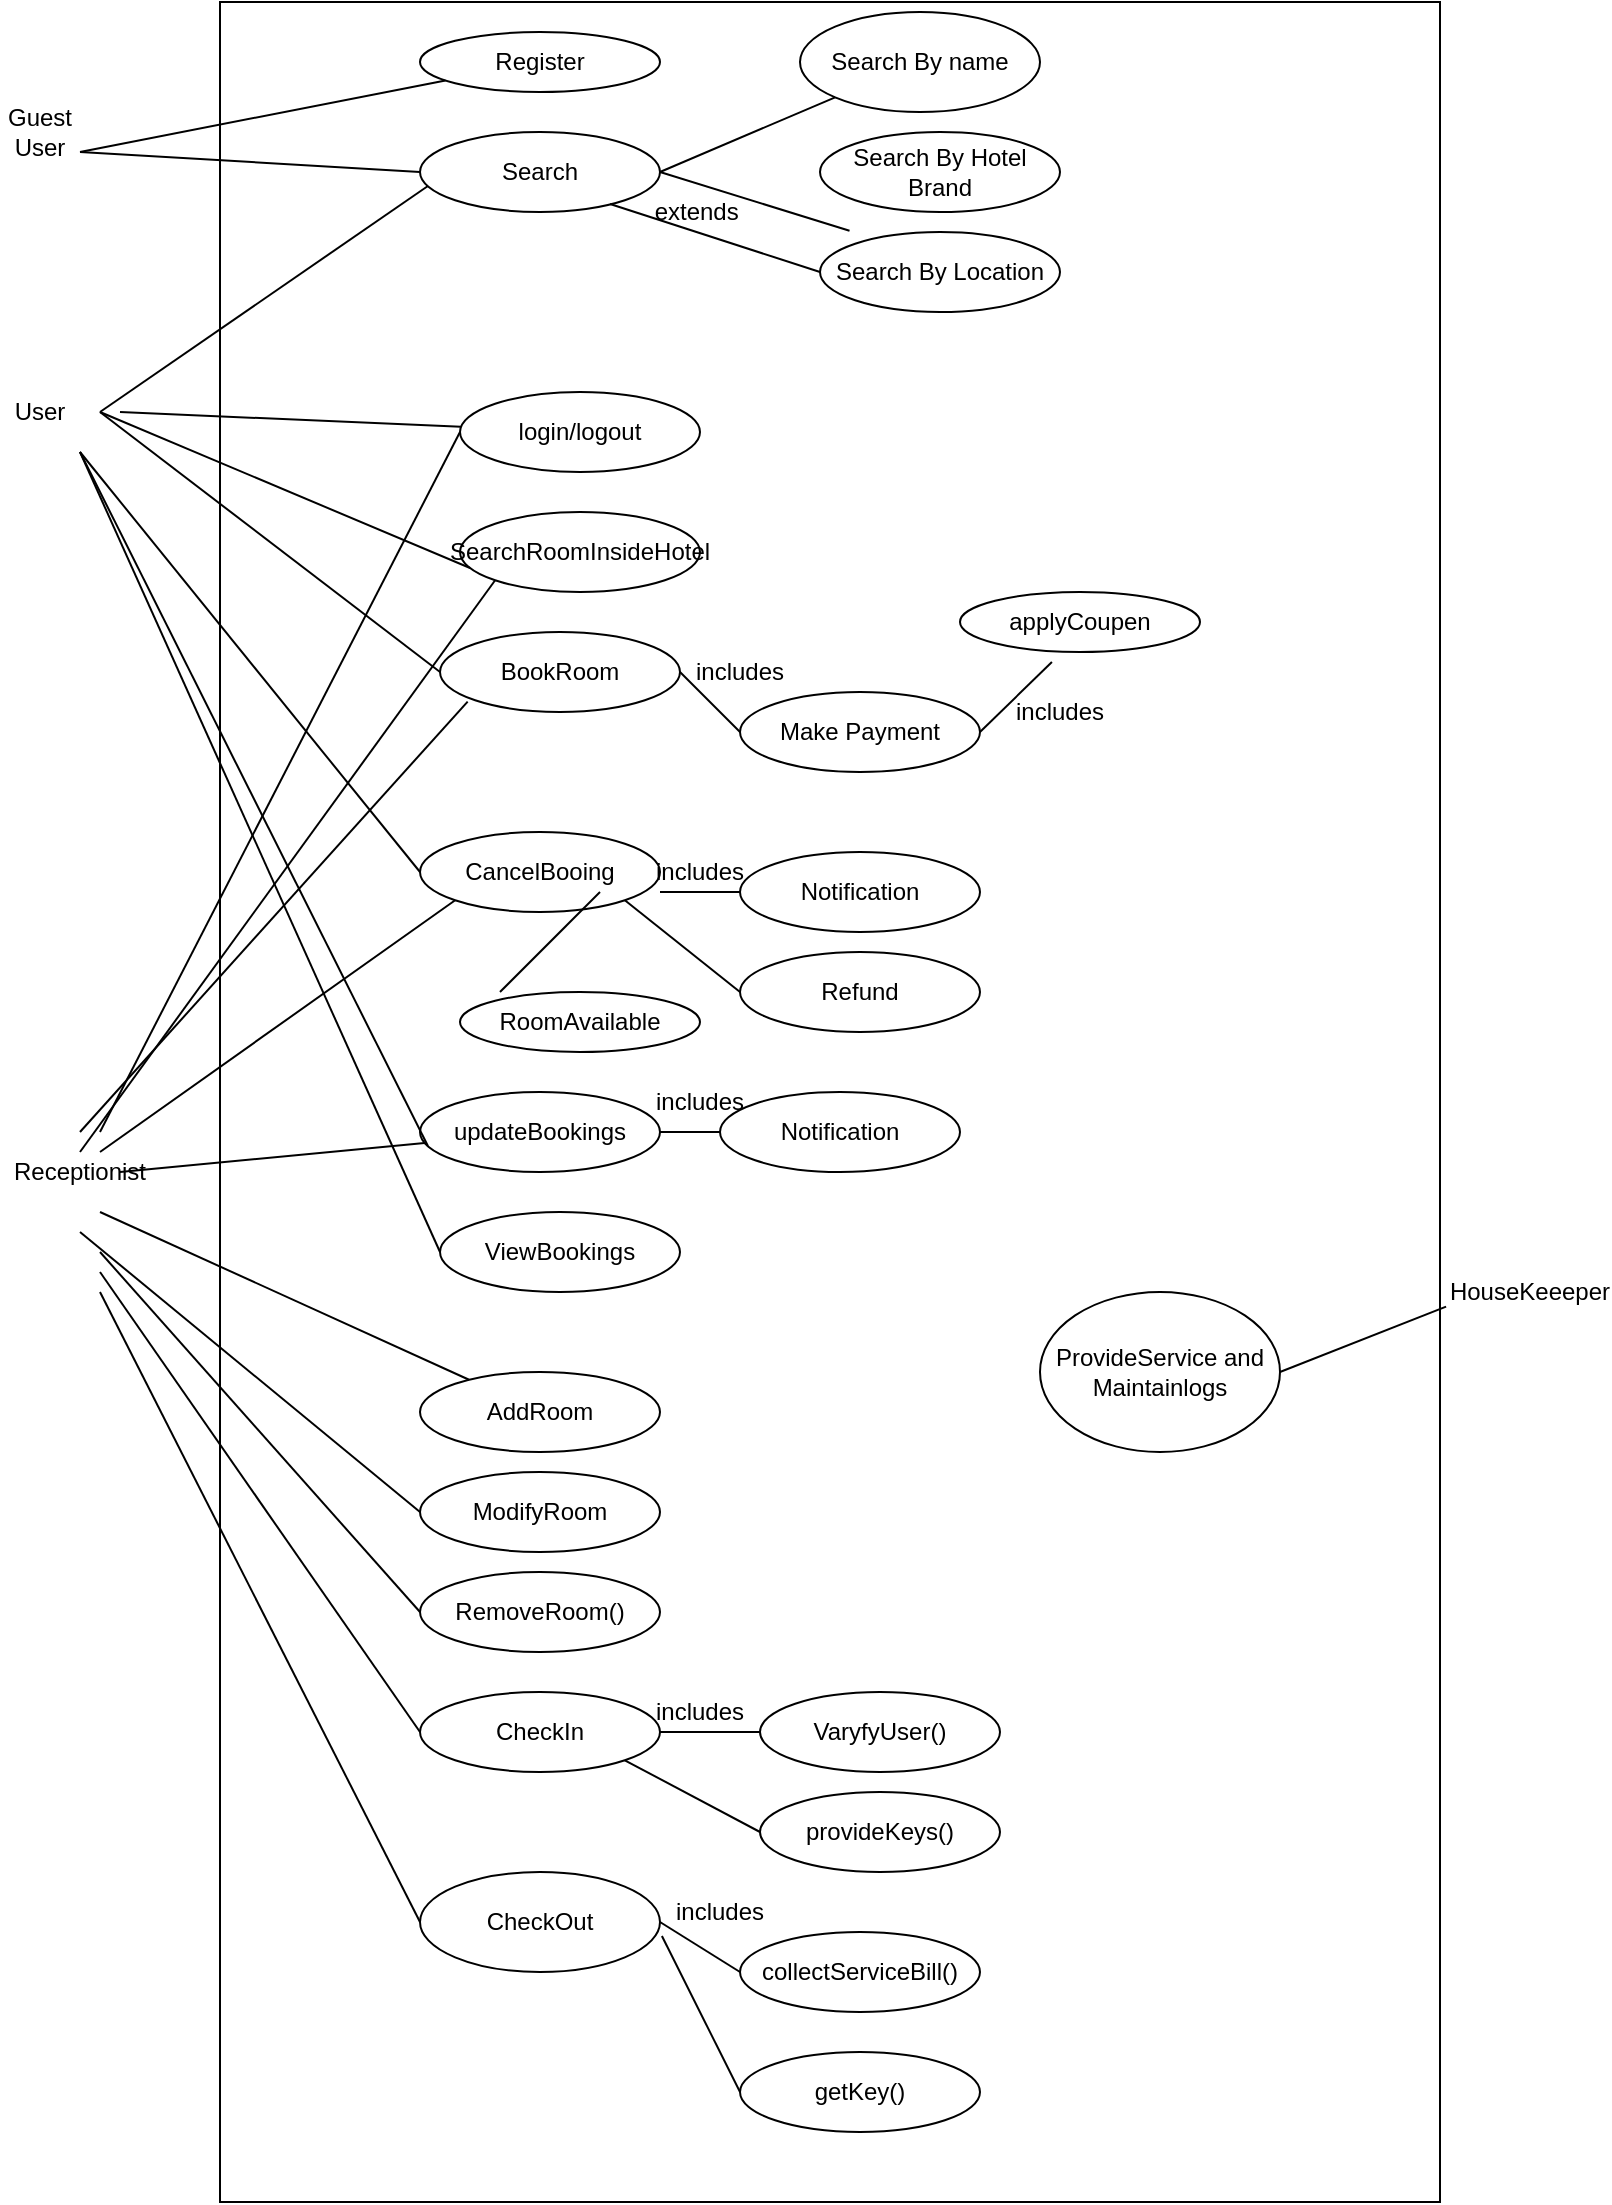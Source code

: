 <mxfile version="12.8.1" type="device"><diagram id="T2lbZf8X3gMFEvhgWMbu" name="Page-1"><mxGraphModel dx="868" dy="450" grid="1" gridSize="10" guides="1" tooltips="1" connect="1" arrows="1" fold="1" page="1" pageScale="1" pageWidth="827" pageHeight="1169" math="0" shadow="0"><root><mxCell id="0"/><mxCell id="1" parent="0"/><mxCell id="A8_iwPccHw14WqRaYz2L-1" value="" style="rounded=0;whiteSpace=wrap;html=1;" vertex="1" parent="1"><mxGeometry x="130" y="45" width="610" height="1100" as="geometry"/></mxCell><mxCell id="A8_iwPccHw14WqRaYz2L-2" value="Guest User" style="text;html=1;strokeColor=none;fillColor=none;align=center;verticalAlign=middle;whiteSpace=wrap;rounded=0;" vertex="1" parent="1"><mxGeometry x="20" y="100" width="40" height="20" as="geometry"/></mxCell><mxCell id="A8_iwPccHw14WqRaYz2L-3" value="Register" style="ellipse;whiteSpace=wrap;html=1;" vertex="1" parent="1"><mxGeometry x="230" y="60" width="120" height="30" as="geometry"/></mxCell><mxCell id="A8_iwPccHw14WqRaYz2L-4" value="Search" style="ellipse;whiteSpace=wrap;html=1;" vertex="1" parent="1"><mxGeometry x="230" y="110" width="120" height="40" as="geometry"/></mxCell><mxCell id="A8_iwPccHw14WqRaYz2L-5" value="Search By name" style="ellipse;whiteSpace=wrap;html=1;" vertex="1" parent="1"><mxGeometry x="420" y="50" width="120" height="50" as="geometry"/></mxCell><mxCell id="A8_iwPccHw14WqRaYz2L-6" value="Search By Hotel Brand" style="ellipse;whiteSpace=wrap;html=1;" vertex="1" parent="1"><mxGeometry x="430" y="110" width="120" height="40" as="geometry"/></mxCell><mxCell id="A8_iwPccHw14WqRaYz2L-7" value="Search By Location" style="ellipse;whiteSpace=wrap;html=1;" vertex="1" parent="1"><mxGeometry x="430" y="160" width="120" height="40" as="geometry"/></mxCell><mxCell id="A8_iwPccHw14WqRaYz2L-8" value="" style="endArrow=none;html=1;entryX=0;entryY=1;entryDx=0;entryDy=0;exitX=1;exitY=0.5;exitDx=0;exitDy=0;" edge="1" parent="1" source="A8_iwPccHw14WqRaYz2L-4" target="A8_iwPccHw14WqRaYz2L-5"><mxGeometry width="50" height="50" relative="1" as="geometry"><mxPoint x="380" y="210" as="sourcePoint"/><mxPoint x="430" y="160" as="targetPoint"/></mxGeometry></mxCell><mxCell id="A8_iwPccHw14WqRaYz2L-9" value="" style="endArrow=none;html=1;exitX=1;exitY=0.5;exitDx=0;exitDy=0;entryX=0.516;entryY=0.104;entryDx=0;entryDy=0;entryPerimeter=0;" edge="1" parent="1" source="A8_iwPccHw14WqRaYz2L-4" target="A8_iwPccHw14WqRaYz2L-1"><mxGeometry width="50" height="50" relative="1" as="geometry"><mxPoint x="380" y="210" as="sourcePoint"/><mxPoint x="430" y="160" as="targetPoint"/></mxGeometry></mxCell><mxCell id="A8_iwPccHw14WqRaYz2L-10" value="" style="endArrow=none;html=1;exitX=0.792;exitY=0.9;exitDx=0;exitDy=0;exitPerimeter=0;entryX=0;entryY=0.5;entryDx=0;entryDy=0;" edge="1" parent="1" source="A8_iwPccHw14WqRaYz2L-4" target="A8_iwPccHw14WqRaYz2L-7"><mxGeometry width="50" height="50" relative="1" as="geometry"><mxPoint x="380" y="210" as="sourcePoint"/><mxPoint x="430" y="160" as="targetPoint"/></mxGeometry></mxCell><mxCell id="A8_iwPccHw14WqRaYz2L-11" value="extends&amp;nbsp;" style="text;html=1;strokeColor=none;fillColor=none;align=center;verticalAlign=middle;whiteSpace=wrap;rounded=0;" vertex="1" parent="1"><mxGeometry x="350" y="140" width="40" height="20" as="geometry"/></mxCell><mxCell id="A8_iwPccHw14WqRaYz2L-12" value="login/logout" style="ellipse;whiteSpace=wrap;html=1;" vertex="1" parent="1"><mxGeometry x="250" y="240" width="120" height="40" as="geometry"/></mxCell><mxCell id="A8_iwPccHw14WqRaYz2L-13" value="SearchRoomInsideHotel" style="ellipse;whiteSpace=wrap;html=1;" vertex="1" parent="1"><mxGeometry x="250" y="300" width="120" height="40" as="geometry"/></mxCell><mxCell id="A8_iwPccHw14WqRaYz2L-14" value="BookRoom" style="ellipse;whiteSpace=wrap;html=1;" vertex="1" parent="1"><mxGeometry x="240" y="360" width="120" height="40" as="geometry"/></mxCell><mxCell id="A8_iwPccHw14WqRaYz2L-15" value="Make Payment" style="ellipse;whiteSpace=wrap;html=1;" vertex="1" parent="1"><mxGeometry x="390" y="390" width="120" height="40" as="geometry"/></mxCell><mxCell id="A8_iwPccHw14WqRaYz2L-16" value="" style="endArrow=none;html=1;exitX=1;exitY=0.5;exitDx=0;exitDy=0;entryX=0;entryY=0.5;entryDx=0;entryDy=0;" edge="1" parent="1" source="A8_iwPccHw14WqRaYz2L-14" target="A8_iwPccHw14WqRaYz2L-15"><mxGeometry width="50" height="50" relative="1" as="geometry"><mxPoint x="380" y="310" as="sourcePoint"/><mxPoint x="430" y="260" as="targetPoint"/></mxGeometry></mxCell><mxCell id="A8_iwPccHw14WqRaYz2L-17" value="includes" style="text;html=1;strokeColor=none;fillColor=none;align=center;verticalAlign=middle;whiteSpace=wrap;rounded=0;" vertex="1" parent="1"><mxGeometry x="370" y="370" width="40" height="20" as="geometry"/></mxCell><mxCell id="A8_iwPccHw14WqRaYz2L-18" value="applyCoupen" style="ellipse;whiteSpace=wrap;html=1;" vertex="1" parent="1"><mxGeometry x="500" y="340" width="120" height="30" as="geometry"/></mxCell><mxCell id="A8_iwPccHw14WqRaYz2L-20" value="" style="endArrow=none;html=1;entryX=0.383;entryY=1.167;entryDx=0;entryDy=0;entryPerimeter=0;exitX=1;exitY=0.5;exitDx=0;exitDy=0;" edge="1" parent="1" source="A8_iwPccHw14WqRaYz2L-15" target="A8_iwPccHw14WqRaYz2L-18"><mxGeometry width="50" height="50" relative="1" as="geometry"><mxPoint x="500" y="410" as="sourcePoint"/><mxPoint x="550" y="360" as="targetPoint"/></mxGeometry></mxCell><mxCell id="A8_iwPccHw14WqRaYz2L-21" value="includes" style="text;html=1;strokeColor=none;fillColor=none;align=center;verticalAlign=middle;whiteSpace=wrap;rounded=0;" vertex="1" parent="1"><mxGeometry x="530" y="390" width="40" height="20" as="geometry"/></mxCell><mxCell id="A8_iwPccHw14WqRaYz2L-22" value="CancelBooing" style="ellipse;whiteSpace=wrap;html=1;" vertex="1" parent="1"><mxGeometry x="230" y="460" width="120" height="40" as="geometry"/></mxCell><mxCell id="A8_iwPccHw14WqRaYz2L-23" value="Notification" style="ellipse;whiteSpace=wrap;html=1;" vertex="1" parent="1"><mxGeometry x="390" y="470" width="120" height="40" as="geometry"/></mxCell><mxCell id="A8_iwPccHw14WqRaYz2L-24" value="Refund" style="ellipse;whiteSpace=wrap;html=1;" vertex="1" parent="1"><mxGeometry x="390" y="520" width="120" height="40" as="geometry"/></mxCell><mxCell id="A8_iwPccHw14WqRaYz2L-25" value="RoomAvailable" style="ellipse;whiteSpace=wrap;html=1;" vertex="1" parent="1"><mxGeometry x="250" y="540" width="120" height="30" as="geometry"/></mxCell><mxCell id="A8_iwPccHw14WqRaYz2L-26" value="" style="endArrow=none;html=1;" edge="1" parent="1"><mxGeometry width="50" height="50" relative="1" as="geometry"><mxPoint x="270" y="540" as="sourcePoint"/><mxPoint x="320" y="490" as="targetPoint"/></mxGeometry></mxCell><mxCell id="A8_iwPccHw14WqRaYz2L-27" value="" style="endArrow=none;html=1;entryX=1;entryY=1;entryDx=0;entryDy=0;" edge="1" parent="1" target="A8_iwPccHw14WqRaYz2L-22"><mxGeometry width="50" height="50" relative="1" as="geometry"><mxPoint x="390" y="540" as="sourcePoint"/><mxPoint x="440" y="490" as="targetPoint"/></mxGeometry></mxCell><mxCell id="A8_iwPccHw14WqRaYz2L-28" value="" style="endArrow=none;html=1;entryX=0;entryY=1;entryDx=0;entryDy=0;" edge="1" parent="1" target="A8_iwPccHw14WqRaYz2L-29"><mxGeometry width="50" height="50" relative="1" as="geometry"><mxPoint x="390" y="490" as="sourcePoint"/><mxPoint x="440" y="440" as="targetPoint"/></mxGeometry></mxCell><mxCell id="A8_iwPccHw14WqRaYz2L-29" value="includes" style="text;html=1;strokeColor=none;fillColor=none;align=center;verticalAlign=middle;whiteSpace=wrap;rounded=0;" vertex="1" parent="1"><mxGeometry x="350" y="470" width="40" height="20" as="geometry"/></mxCell><mxCell id="A8_iwPccHw14WqRaYz2L-30" value="updateBookings" style="ellipse;whiteSpace=wrap;html=1;" vertex="1" parent="1"><mxGeometry x="230" y="590" width="120" height="40" as="geometry"/></mxCell><mxCell id="A8_iwPccHw14WqRaYz2L-31" value="Notification" style="ellipse;whiteSpace=wrap;html=1;" vertex="1" parent="1"><mxGeometry x="380" y="590" width="120" height="40" as="geometry"/></mxCell><mxCell id="A8_iwPccHw14WqRaYz2L-32" value="includes" style="text;html=1;strokeColor=none;fillColor=none;align=center;verticalAlign=middle;whiteSpace=wrap;rounded=0;" vertex="1" parent="1"><mxGeometry x="350" y="585" width="40" height="20" as="geometry"/></mxCell><mxCell id="A8_iwPccHw14WqRaYz2L-34" value="" style="endArrow=none;html=1;" edge="1" parent="1" target="A8_iwPccHw14WqRaYz2L-30"><mxGeometry width="50" height="50" relative="1" as="geometry"><mxPoint x="380" y="610" as="sourcePoint"/><mxPoint x="430" y="560" as="targetPoint"/></mxGeometry></mxCell><mxCell id="A8_iwPccHw14WqRaYz2L-35" value="ViewBookings" style="ellipse;whiteSpace=wrap;html=1;" vertex="1" parent="1"><mxGeometry x="240" y="650" width="120" height="40" as="geometry"/></mxCell><mxCell id="A8_iwPccHw14WqRaYz2L-36" value="AddRoom" style="ellipse;whiteSpace=wrap;html=1;" vertex="1" parent="1"><mxGeometry x="230" y="730" width="120" height="40" as="geometry"/></mxCell><mxCell id="A8_iwPccHw14WqRaYz2L-37" value="ModifyRoom" style="ellipse;whiteSpace=wrap;html=1;" vertex="1" parent="1"><mxGeometry x="230" y="780" width="120" height="40" as="geometry"/></mxCell><mxCell id="A8_iwPccHw14WqRaYz2L-38" value="RemoveRoom()" style="ellipse;whiteSpace=wrap;html=1;" vertex="1" parent="1"><mxGeometry x="230" y="830" width="120" height="40" as="geometry"/></mxCell><mxCell id="A8_iwPccHw14WqRaYz2L-39" value="CheckIn" style="ellipse;whiteSpace=wrap;html=1;" vertex="1" parent="1"><mxGeometry x="230" y="890" width="120" height="40" as="geometry"/></mxCell><mxCell id="A8_iwPccHw14WqRaYz2L-40" value="CheckOut" style="ellipse;whiteSpace=wrap;html=1;" vertex="1" parent="1"><mxGeometry x="230" y="980" width="120" height="50" as="geometry"/></mxCell><mxCell id="A8_iwPccHw14WqRaYz2L-41" value="VaryfyUser()" style="ellipse;whiteSpace=wrap;html=1;" vertex="1" parent="1"><mxGeometry x="400" y="890" width="120" height="40" as="geometry"/></mxCell><mxCell id="A8_iwPccHw14WqRaYz2L-42" value="provideKeys()" style="ellipse;whiteSpace=wrap;html=1;" vertex="1" parent="1"><mxGeometry x="400" y="940" width="120" height="40" as="geometry"/></mxCell><mxCell id="A8_iwPccHw14WqRaYz2L-43" value="collectServiceBill()" style="ellipse;whiteSpace=wrap;html=1;" vertex="1" parent="1"><mxGeometry x="390" y="1010" width="120" height="40" as="geometry"/></mxCell><mxCell id="A8_iwPccHw14WqRaYz2L-44" value="getKey()" style="ellipse;whiteSpace=wrap;html=1;" vertex="1" parent="1"><mxGeometry x="390" y="1070" width="120" height="40" as="geometry"/></mxCell><mxCell id="A8_iwPccHw14WqRaYz2L-45" value="" style="endArrow=none;html=1;entryX=1;entryY=0.5;entryDx=0;entryDy=0;" edge="1" parent="1" target="A8_iwPccHw14WqRaYz2L-39"><mxGeometry width="50" height="50" relative="1" as="geometry"><mxPoint x="400" y="910" as="sourcePoint"/><mxPoint x="450" y="860" as="targetPoint"/></mxGeometry></mxCell><mxCell id="A8_iwPccHw14WqRaYz2L-46" value="" style="endArrow=none;html=1;exitX=1;exitY=1;exitDx=0;exitDy=0;entryX=0;entryY=0.5;entryDx=0;entryDy=0;" edge="1" parent="1" source="A8_iwPccHw14WqRaYz2L-39" target="A8_iwPccHw14WqRaYz2L-42"><mxGeometry width="50" height="50" relative="1" as="geometry"><mxPoint x="380" y="1010" as="sourcePoint"/><mxPoint x="430" y="960" as="targetPoint"/></mxGeometry></mxCell><mxCell id="A8_iwPccHw14WqRaYz2L-47" value="" style="endArrow=none;html=1;entryX=1;entryY=0.5;entryDx=0;entryDy=0;" edge="1" parent="1" target="A8_iwPccHw14WqRaYz2L-40"><mxGeometry width="50" height="50" relative="1" as="geometry"><mxPoint x="390" y="1030" as="sourcePoint"/><mxPoint x="440" y="980" as="targetPoint"/></mxGeometry></mxCell><mxCell id="A8_iwPccHw14WqRaYz2L-48" value="" style="endArrow=none;html=1;entryX=1.008;entryY=0.64;entryDx=0;entryDy=0;entryPerimeter=0;" edge="1" parent="1" target="A8_iwPccHw14WqRaYz2L-40"><mxGeometry width="50" height="50" relative="1" as="geometry"><mxPoint x="390" y="1090" as="sourcePoint"/><mxPoint x="440" y="1040" as="targetPoint"/></mxGeometry></mxCell><mxCell id="A8_iwPccHw14WqRaYz2L-49" value="includes" style="text;html=1;strokeColor=none;fillColor=none;align=center;verticalAlign=middle;whiteSpace=wrap;rounded=0;" vertex="1" parent="1"><mxGeometry x="350" y="890" width="40" height="20" as="geometry"/></mxCell><mxCell id="A8_iwPccHw14WqRaYz2L-51" value="includes" style="text;html=1;strokeColor=none;fillColor=none;align=center;verticalAlign=middle;whiteSpace=wrap;rounded=0;" vertex="1" parent="1"><mxGeometry x="360" y="990" width="40" height="20" as="geometry"/></mxCell><mxCell id="A8_iwPccHw14WqRaYz2L-52" value="User" style="text;html=1;strokeColor=none;fillColor=none;align=center;verticalAlign=middle;whiteSpace=wrap;rounded=0;" vertex="1" parent="1"><mxGeometry x="20" y="240" width="40" height="20" as="geometry"/></mxCell><mxCell id="A8_iwPccHw14WqRaYz2L-53" value="" style="endArrow=none;html=1;" edge="1" parent="1" target="A8_iwPccHw14WqRaYz2L-3"><mxGeometry width="50" height="50" relative="1" as="geometry"><mxPoint x="60" y="120" as="sourcePoint"/><mxPoint x="110" y="70" as="targetPoint"/></mxGeometry></mxCell><mxCell id="A8_iwPccHw14WqRaYz2L-54" value="" style="endArrow=none;html=1;exitX=1;exitY=1;exitDx=0;exitDy=0;entryX=0;entryY=0.5;entryDx=0;entryDy=0;" edge="1" parent="1" source="A8_iwPccHw14WqRaYz2L-2" target="A8_iwPccHw14WqRaYz2L-4"><mxGeometry width="50" height="50" relative="1" as="geometry"><mxPoint x="380" y="260" as="sourcePoint"/><mxPoint x="430" y="210" as="targetPoint"/></mxGeometry></mxCell><mxCell id="A8_iwPccHw14WqRaYz2L-55" value="" style="endArrow=none;html=1;entryX=0.033;entryY=0.675;entryDx=0;entryDy=0;entryPerimeter=0;" edge="1" parent="1" target="A8_iwPccHw14WqRaYz2L-4"><mxGeometry width="50" height="50" relative="1" as="geometry"><mxPoint x="70" y="250" as="sourcePoint"/><mxPoint x="120" y="200" as="targetPoint"/></mxGeometry></mxCell><mxCell id="A8_iwPccHw14WqRaYz2L-56" value="" style="endArrow=none;html=1;" edge="1" parent="1" target="A8_iwPccHw14WqRaYz2L-12"><mxGeometry width="50" height="50" relative="1" as="geometry"><mxPoint x="80" y="250" as="sourcePoint"/><mxPoint x="120" y="220" as="targetPoint"/></mxGeometry></mxCell><mxCell id="A8_iwPccHw14WqRaYz2L-57" value="" style="endArrow=none;html=1;entryX=0.042;entryY=0.7;entryDx=0;entryDy=0;entryPerimeter=0;" edge="1" parent="1" target="A8_iwPccHw14WqRaYz2L-13"><mxGeometry width="50" height="50" relative="1" as="geometry"><mxPoint x="70" y="250" as="sourcePoint"/><mxPoint x="120" y="200" as="targetPoint"/></mxGeometry></mxCell><mxCell id="A8_iwPccHw14WqRaYz2L-58" value="" style="endArrow=none;html=1;entryX=0;entryY=0.5;entryDx=0;entryDy=0;" edge="1" parent="1" target="A8_iwPccHw14WqRaYz2L-14"><mxGeometry width="50" height="50" relative="1" as="geometry"><mxPoint x="70" y="250" as="sourcePoint"/><mxPoint x="120" y="200" as="targetPoint"/></mxGeometry></mxCell><mxCell id="A8_iwPccHw14WqRaYz2L-59" value="" style="endArrow=none;html=1;entryX=0;entryY=0.5;entryDx=0;entryDy=0;" edge="1" parent="1" target="A8_iwPccHw14WqRaYz2L-22"><mxGeometry width="50" height="50" relative="1" as="geometry"><mxPoint x="60" y="270" as="sourcePoint"/><mxPoint x="430" y="410" as="targetPoint"/></mxGeometry></mxCell><mxCell id="A8_iwPccHw14WqRaYz2L-60" value="" style="endArrow=none;html=1;entryX=0.033;entryY=0.675;entryDx=0;entryDy=0;entryPerimeter=0;" edge="1" parent="1" target="A8_iwPccHw14WqRaYz2L-30"><mxGeometry width="50" height="50" relative="1" as="geometry"><mxPoint x="60" y="270" as="sourcePoint"/><mxPoint x="430" y="410" as="targetPoint"/></mxGeometry></mxCell><mxCell id="A8_iwPccHw14WqRaYz2L-61" value="" style="endArrow=none;html=1;entryX=0;entryY=0.5;entryDx=0;entryDy=0;" edge="1" parent="1" target="A8_iwPccHw14WqRaYz2L-35"><mxGeometry width="50" height="50" relative="1" as="geometry"><mxPoint x="60" y="270" as="sourcePoint"/><mxPoint x="430" y="410" as="targetPoint"/></mxGeometry></mxCell><mxCell id="A8_iwPccHw14WqRaYz2L-62" value="Receptionist" style="text;html=1;strokeColor=none;fillColor=none;align=center;verticalAlign=middle;whiteSpace=wrap;rounded=0;" vertex="1" parent="1"><mxGeometry x="40" y="620" width="40" height="20" as="geometry"/></mxCell><mxCell id="A8_iwPccHw14WqRaYz2L-63" value="" style="endArrow=none;html=1;entryX=0;entryY=0.5;entryDx=0;entryDy=0;" edge="1" parent="1" target="A8_iwPccHw14WqRaYz2L-12"><mxGeometry width="50" height="50" relative="1" as="geometry"><mxPoint x="70" y="610" as="sourcePoint"/><mxPoint x="430" y="410" as="targetPoint"/></mxGeometry></mxCell><mxCell id="A8_iwPccHw14WqRaYz2L-64" value="" style="endArrow=none;html=1;entryX=0;entryY=1;entryDx=0;entryDy=0;" edge="1" parent="1" target="A8_iwPccHw14WqRaYz2L-13"><mxGeometry width="50" height="50" relative="1" as="geometry"><mxPoint x="60" y="620" as="sourcePoint"/><mxPoint x="110" y="570" as="targetPoint"/></mxGeometry></mxCell><mxCell id="A8_iwPccHw14WqRaYz2L-65" value="" style="endArrow=none;html=1;entryX=0.203;entryY=0.318;entryDx=0;entryDy=0;entryPerimeter=0;" edge="1" parent="1" target="A8_iwPccHw14WqRaYz2L-1"><mxGeometry width="50" height="50" relative="1" as="geometry"><mxPoint x="60" y="610" as="sourcePoint"/><mxPoint x="430" y="410" as="targetPoint"/></mxGeometry></mxCell><mxCell id="A8_iwPccHw14WqRaYz2L-68" value="" style="endArrow=none;html=1;entryX=0;entryY=1;entryDx=0;entryDy=0;" edge="1" parent="1" target="A8_iwPccHw14WqRaYz2L-22"><mxGeometry width="50" height="50" relative="1" as="geometry"><mxPoint x="70" y="620" as="sourcePoint"/><mxPoint x="120" y="570" as="targetPoint"/></mxGeometry></mxCell><mxCell id="A8_iwPccHw14WqRaYz2L-69" value="" style="endArrow=none;html=1;" edge="1" parent="1" target="A8_iwPccHw14WqRaYz2L-30"><mxGeometry width="50" height="50" relative="1" as="geometry"><mxPoint x="80" y="630" as="sourcePoint"/><mxPoint x="130" y="580" as="targetPoint"/></mxGeometry></mxCell><mxCell id="A8_iwPccHw14WqRaYz2L-70" value="" style="endArrow=none;html=1;" edge="1" parent="1" target="A8_iwPccHw14WqRaYz2L-36"><mxGeometry width="50" height="50" relative="1" as="geometry"><mxPoint x="70" y="650" as="sourcePoint"/><mxPoint x="110" y="620" as="targetPoint"/></mxGeometry></mxCell><mxCell id="A8_iwPccHw14WqRaYz2L-71" value="" style="endArrow=none;html=1;entryX=0;entryY=0.5;entryDx=0;entryDy=0;" edge="1" parent="1" target="A8_iwPccHw14WqRaYz2L-37"><mxGeometry width="50" height="50" relative="1" as="geometry"><mxPoint x="60" y="660" as="sourcePoint"/><mxPoint x="100" y="640" as="targetPoint"/></mxGeometry></mxCell><mxCell id="A8_iwPccHw14WqRaYz2L-72" value="" style="endArrow=none;html=1;entryX=0;entryY=0.5;entryDx=0;entryDy=0;" edge="1" parent="1" target="A8_iwPccHw14WqRaYz2L-38"><mxGeometry width="50" height="50" relative="1" as="geometry"><mxPoint x="70" y="670" as="sourcePoint"/><mxPoint x="120" y="620" as="targetPoint"/></mxGeometry></mxCell><mxCell id="A8_iwPccHw14WqRaYz2L-73" value="" style="endArrow=none;html=1;entryX=0;entryY=0.5;entryDx=0;entryDy=0;" edge="1" parent="1" target="A8_iwPccHw14WqRaYz2L-39"><mxGeometry width="50" height="50" relative="1" as="geometry"><mxPoint x="70" y="680" as="sourcePoint"/><mxPoint x="120" y="630" as="targetPoint"/></mxGeometry></mxCell><mxCell id="A8_iwPccHw14WqRaYz2L-74" value="" style="endArrow=none;html=1;entryX=0;entryY=0.5;entryDx=0;entryDy=0;" edge="1" parent="1" target="A8_iwPccHw14WqRaYz2L-40"><mxGeometry width="50" height="50" relative="1" as="geometry"><mxPoint x="70" y="690" as="sourcePoint"/><mxPoint x="120" y="640" as="targetPoint"/></mxGeometry></mxCell><mxCell id="A8_iwPccHw14WqRaYz2L-75" value="HouseKeeeper" style="text;html=1;strokeColor=none;fillColor=none;align=center;verticalAlign=middle;whiteSpace=wrap;rounded=0;" vertex="1" parent="1"><mxGeometry x="750" y="680" width="70" height="20" as="geometry"/></mxCell><mxCell id="A8_iwPccHw14WqRaYz2L-78" value="ProvideService and Maintainlogs" style="ellipse;whiteSpace=wrap;html=1;" vertex="1" parent="1"><mxGeometry x="540" y="690" width="120" height="80" as="geometry"/></mxCell><mxCell id="A8_iwPccHw14WqRaYz2L-79" value="" style="endArrow=none;html=1;entryX=1.005;entryY=0.593;entryDx=0;entryDy=0;entryPerimeter=0;" edge="1" parent="1" target="A8_iwPccHw14WqRaYz2L-1"><mxGeometry width="50" height="50" relative="1" as="geometry"><mxPoint x="660" y="730" as="sourcePoint"/><mxPoint x="710" y="680" as="targetPoint"/></mxGeometry></mxCell></root></mxGraphModel></diagram></mxfile>
